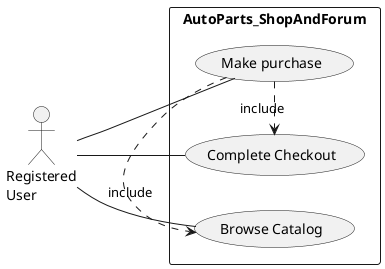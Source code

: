 @startuml MainUseCase
left to right direction
skinparam packageStyle rectangle

actor "Registered\nUser" as User

rectangle "AutoParts_ShopAndForum" {
    usecase "Browse Catalog" as BrowseCatalog
    usecase "Complete Checkout" as CompleteCheckout
    usecase "Make purchase" as MakePurchase

    
    (MakePurchase) .> (CompleteCheckout) : include
    (MakePurchase) .> (BrowseCatalog) : include
}

User -- BrowseCatalog
User -- MakePurchase
User -- CompleteCheckout

@enduml